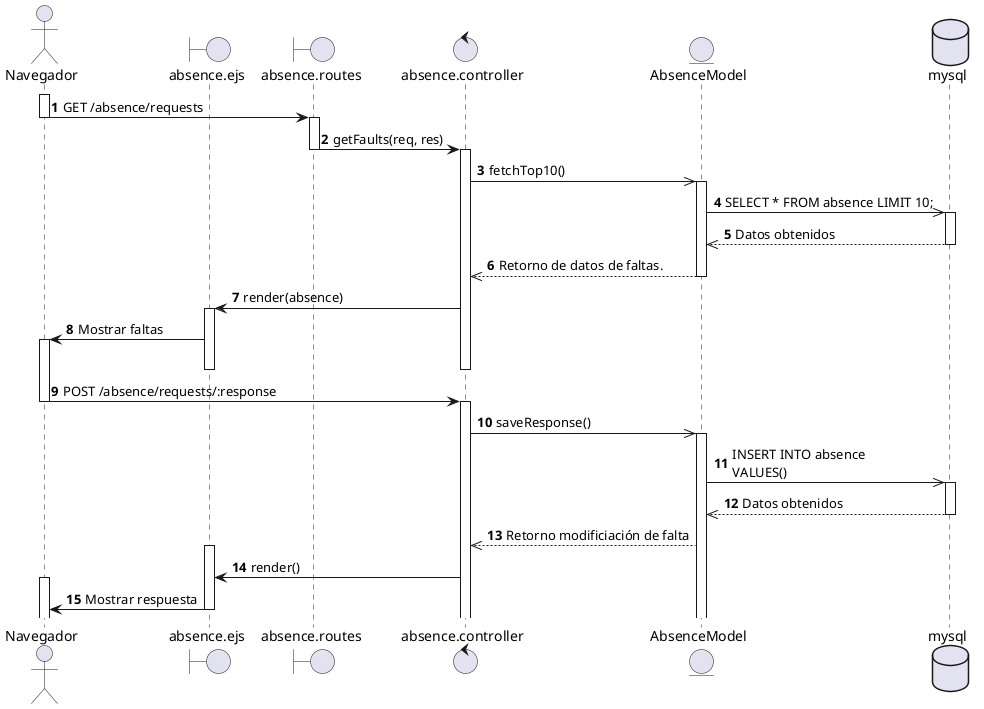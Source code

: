 @startuml CU01 - Líder registra respuesta hacia ausencia de colaborador - Diagrama de secuencia
actor Navegador
boundary absence.ejs
boundary absence.routes
control absence.controller
entity AbsenceModel
database mysql


autonumber
' Inicio del flujo
activate Navegador
Navegador -> absence.routes : GET /absence/requests
deactivate Navegador
activate absence.routes
absence.routes -> absence.controller : getFaults(req, res)
deactivate absence.routes
activate absence.controller


' Se utiliza la instancia para obtener los datos
absence.controller ->> AbsenceModel : fetchTop10()
activate AbsenceModel

AbsenceModel ->> mysql : SELECT * FROM absence LIMIT 10;
activate mysql
mysql -->> AbsenceModel : Datos obtenidos
deactivate mysql

AbsenceModel -->> absence.controller : Retorno de datos de faltas.
deactivate AbsenceModel

absence.controller -> absence.ejs : render(absence)
activate absence.ejs
absence.ejs -> Navegador : Mostrar faltas
activate Navegador
deactivate absence.ejs
deactivate absence.controller
deactivate absence.routes

Navegador -> absence.controller : POST /absence/requests/:response
deactivate Navegador
activate absence.controller
absence.controller ->> AbsenceModel : saveResponse()

activate AbsenceModel
' absenceID, startDate, endDate, reason, justified, absenceUserIDFK
AbsenceModel ->> mysql : INSERT INTO absence \nVALUES()
activate mysql
mysql -->> AbsenceModel : Datos obtenidos
deactivate mysql
AbsenceModel -->> absence.controller : Retorno modificiación de falta
activate absence.ejs
absence.controller -> absence.ejs : render()
activate Navegador
absence.ejs -> Navegador : Mostrar respuesta
deactivate absence.ejs


@enduml